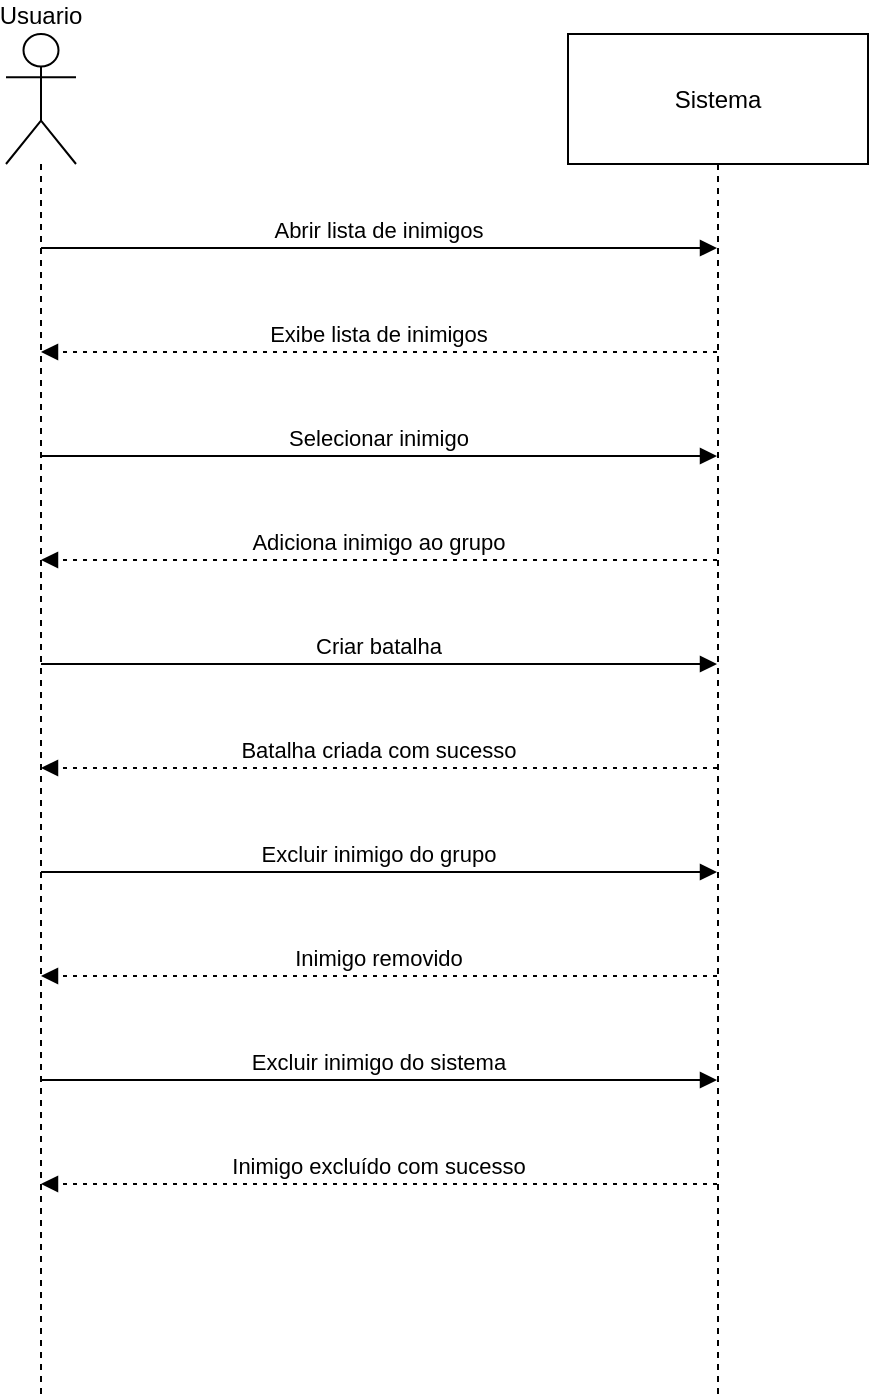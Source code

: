 <mxfile version="27.0.9">
  <diagram name="Página-1" id="-ZPrAj00GO6uvl9wbtSx">
    <mxGraphModel grid="1" page="1" gridSize="10" guides="1" tooltips="1" connect="1" arrows="1" fold="1" pageScale="1" pageWidth="9999" pageHeight="9999" math="0" shadow="0">
      <root>
        <mxCell id="0" />
        <mxCell id="1" parent="0" />
        <mxCell id="0srcnrWXHxkDSpujcTCB-13" value="Usuario" style="shape=umlLifeline;perimeter=lifelinePerimeter;whiteSpace=wrap;container=1;dropTarget=0;collapsible=0;recursiveResize=0;outlineConnect=0;portConstraint=eastwest;newEdgeStyle={&quot;edgeStyle&quot;:&quot;elbowEdgeStyle&quot;,&quot;elbow&quot;:&quot;vertical&quot;,&quot;curved&quot;:0,&quot;rounded&quot;:0};participant=umlActor;verticalAlign=bottom;labelPosition=center;verticalLabelPosition=top;align=center;size=65;" vertex="1" parent="1">
          <mxGeometry x="930" y="280" width="35" height="680" as="geometry" />
        </mxCell>
        <mxCell id="0srcnrWXHxkDSpujcTCB-14" value="Sistema" style="shape=umlLifeline;perimeter=lifelinePerimeter;whiteSpace=wrap;container=1;dropTarget=0;collapsible=0;recursiveResize=0;outlineConnect=0;portConstraint=eastwest;newEdgeStyle={&quot;edgeStyle&quot;:&quot;elbowEdgeStyle&quot;,&quot;elbow&quot;:&quot;vertical&quot;,&quot;curved&quot;:0,&quot;rounded&quot;:0};size=65;" vertex="1" parent="1">
          <mxGeometry x="1211" y="280" width="150" height="680" as="geometry" />
        </mxCell>
        <mxCell id="0srcnrWXHxkDSpujcTCB-15" value="Abrir lista de inimigos" style="verticalAlign=bottom;edgeStyle=elbowEdgeStyle;elbow=vertical;curved=0;rounded=0;endArrow=block;" edge="1" parent="1" source="0srcnrWXHxkDSpujcTCB-13" target="0srcnrWXHxkDSpujcTCB-14">
          <mxGeometry relative="1" as="geometry">
            <Array as="points">
              <mxPoint x="1154" y="387" />
            </Array>
          </mxGeometry>
        </mxCell>
        <mxCell id="0srcnrWXHxkDSpujcTCB-16" value="Exibe lista de inimigos" style="verticalAlign=bottom;edgeStyle=elbowEdgeStyle;elbow=vertical;curved=0;rounded=0;dashed=1;dashPattern=2 3;endArrow=block;" edge="1" parent="1" source="0srcnrWXHxkDSpujcTCB-14" target="0srcnrWXHxkDSpujcTCB-13">
          <mxGeometry relative="1" as="geometry">
            <Array as="points">
              <mxPoint x="1157" y="439" />
            </Array>
          </mxGeometry>
        </mxCell>
        <mxCell id="0srcnrWXHxkDSpujcTCB-17" value="Selecionar inimigo" style="verticalAlign=bottom;edgeStyle=elbowEdgeStyle;elbow=vertical;curved=0;rounded=0;endArrow=block;" edge="1" parent="1" source="0srcnrWXHxkDSpujcTCB-13" target="0srcnrWXHxkDSpujcTCB-14">
          <mxGeometry relative="1" as="geometry">
            <Array as="points">
              <mxPoint x="1154" y="491" />
            </Array>
          </mxGeometry>
        </mxCell>
        <mxCell id="0srcnrWXHxkDSpujcTCB-18" value="Adiciona inimigo ao grupo" style="verticalAlign=bottom;edgeStyle=elbowEdgeStyle;elbow=vertical;curved=0;rounded=0;dashed=1;dashPattern=2 3;endArrow=block;" edge="1" parent="1" source="0srcnrWXHxkDSpujcTCB-14" target="0srcnrWXHxkDSpujcTCB-13">
          <mxGeometry relative="1" as="geometry">
            <Array as="points">
              <mxPoint x="1157" y="543" />
            </Array>
          </mxGeometry>
        </mxCell>
        <mxCell id="0srcnrWXHxkDSpujcTCB-19" value="Criar batalha" style="verticalAlign=bottom;edgeStyle=elbowEdgeStyle;elbow=vertical;curved=0;rounded=0;endArrow=block;" edge="1" parent="1" source="0srcnrWXHxkDSpujcTCB-13" target="0srcnrWXHxkDSpujcTCB-14">
          <mxGeometry relative="1" as="geometry">
            <Array as="points">
              <mxPoint x="1154" y="595" />
            </Array>
          </mxGeometry>
        </mxCell>
        <mxCell id="0srcnrWXHxkDSpujcTCB-20" value="Batalha criada com sucesso" style="verticalAlign=bottom;edgeStyle=elbowEdgeStyle;elbow=vertical;curved=0;rounded=0;dashed=1;dashPattern=2 3;endArrow=block;" edge="1" parent="1" source="0srcnrWXHxkDSpujcTCB-14" target="0srcnrWXHxkDSpujcTCB-13">
          <mxGeometry relative="1" as="geometry">
            <Array as="points">
              <mxPoint x="1157" y="647" />
            </Array>
          </mxGeometry>
        </mxCell>
        <mxCell id="0srcnrWXHxkDSpujcTCB-21" value="Excluir inimigo do grupo" style="verticalAlign=bottom;edgeStyle=elbowEdgeStyle;elbow=vertical;curved=0;rounded=0;endArrow=block;" edge="1" parent="1" source="0srcnrWXHxkDSpujcTCB-13" target="0srcnrWXHxkDSpujcTCB-14">
          <mxGeometry relative="1" as="geometry">
            <Array as="points">
              <mxPoint x="1154" y="699" />
            </Array>
          </mxGeometry>
        </mxCell>
        <mxCell id="0srcnrWXHxkDSpujcTCB-22" value="Inimigo removido" style="verticalAlign=bottom;edgeStyle=elbowEdgeStyle;elbow=vertical;curved=0;rounded=0;dashed=1;dashPattern=2 3;endArrow=block;" edge="1" parent="1" source="0srcnrWXHxkDSpujcTCB-14" target="0srcnrWXHxkDSpujcTCB-13">
          <mxGeometry relative="1" as="geometry">
            <Array as="points">
              <mxPoint x="1157" y="751" />
            </Array>
          </mxGeometry>
        </mxCell>
        <mxCell id="0srcnrWXHxkDSpujcTCB-23" value="Excluir inimigo do sistema" style="verticalAlign=bottom;edgeStyle=elbowEdgeStyle;elbow=vertical;curved=0;rounded=0;endArrow=block;" edge="1" parent="1" source="0srcnrWXHxkDSpujcTCB-13" target="0srcnrWXHxkDSpujcTCB-14">
          <mxGeometry relative="1" as="geometry">
            <Array as="points">
              <mxPoint x="1154" y="803" />
            </Array>
          </mxGeometry>
        </mxCell>
        <mxCell id="0srcnrWXHxkDSpujcTCB-24" value="Inimigo excluído com sucesso" style="verticalAlign=bottom;edgeStyle=elbowEdgeStyle;elbow=vertical;curved=0;rounded=0;dashed=1;dashPattern=2 3;endArrow=block;" edge="1" parent="1" source="0srcnrWXHxkDSpujcTCB-14" target="0srcnrWXHxkDSpujcTCB-13">
          <mxGeometry relative="1" as="geometry">
            <Array as="points">
              <mxPoint x="1157" y="855" />
            </Array>
          </mxGeometry>
        </mxCell>
      </root>
    </mxGraphModel>
  </diagram>
</mxfile>
